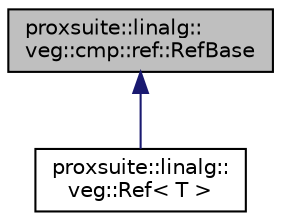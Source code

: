 digraph "proxsuite::linalg::veg::cmp::ref::RefBase"
{
 // LATEX_PDF_SIZE
  bgcolor="transparent";
  edge [fontname="Helvetica",fontsize="10",labelfontname="Helvetica",labelfontsize="10"];
  node [fontname="Helvetica",fontsize="10",shape=record];
  Node1 [label="proxsuite::linalg::\lveg::cmp::ref::RefBase",height=0.2,width=0.4,color="black", fillcolor="grey75", style="filled", fontcolor="black",tooltip=" "];
  Node1 -> Node2 [dir="back",color="midnightblue",fontsize="10",style="solid",fontname="Helvetica"];
  Node2 [label="proxsuite::linalg::\lveg::Ref\< T \>",height=0.2,width=0.4,color="black",URL="$structproxsuite_1_1linalg_1_1veg_1_1_ref.html",tooltip=" "];
}
